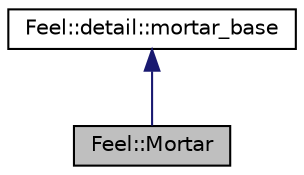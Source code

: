 digraph "Feel::Mortar"
{
 // LATEX_PDF_SIZE
  edge [fontname="Helvetica",fontsize="10",labelfontname="Helvetica",labelfontsize="10"];
  node [fontname="Helvetica",fontsize="10",shape=record];
  Node1 [label="Feel::Mortar",height=0.2,width=0.4,color="black", fillcolor="grey75", style="filled", fontcolor="black",tooltip=" "];
  Node2 -> Node1 [dir="back",color="midnightblue",fontsize="10",style="solid",fontname="Helvetica"];
  Node2 [label="Feel::detail::mortar_base",height=0.2,width=0.4,color="black", fillcolor="white", style="filled",URL="$classFeel_1_1detail_1_1mortar__base.html",tooltip=" "];
}
